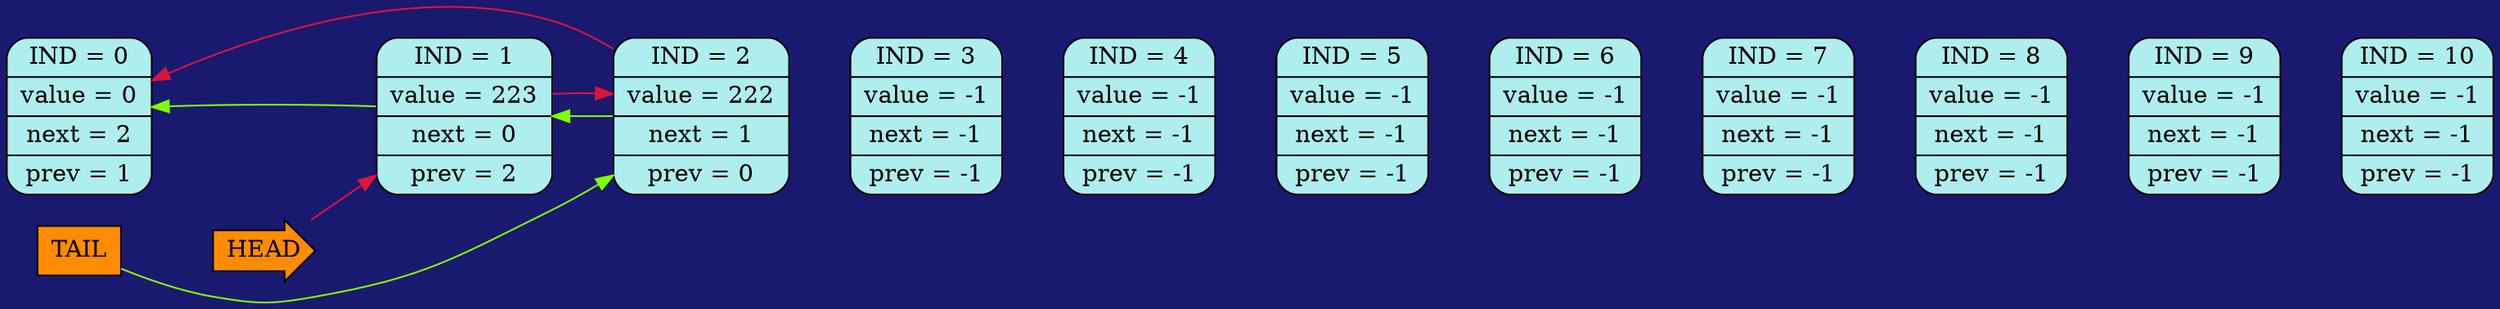 digraph
{
bgcolor="#191970";
rankdir = LR;
edge[style="invis", weight = 1000000];
IND_0[shape=Mrecord, label = "IND = 0 | value = 0 | next = 2 | prev = 1 ", style="filled",fillcolor="#AFEEEE"]
IND_1[shape=Mrecord, label = "IND = 1 | value = 223 | next = 0 | prev = 2 ", style="filled",fillcolor="#AFEEEE"]
IND_2[shape=Mrecord, label = "IND = 2 | value = 222 | next = 1 | prev = 0 ", style="filled",fillcolor="#AFEEEE"]
IND_3[shape=Mrecord, label = "IND = 3 | value = -1 | next = -1 | prev = -1 ", style="filled",fillcolor="#AFEEEE"]
IND_4[shape=Mrecord, label = "IND = 4 | value = -1 | next = -1 | prev = -1 ", style="filled",fillcolor="#AFEEEE"]
IND_5[shape=Mrecord, label = "IND = 5 | value = -1 | next = -1 | prev = -1 ", style="filled",fillcolor="#AFEEEE"]
IND_6[shape=Mrecord, label = "IND = 6 | value = -1 | next = -1 | prev = -1 ", style="filled",fillcolor="#AFEEEE"]
IND_7[shape=Mrecord, label = "IND = 7 | value = -1 | next = -1 | prev = -1 ", style="filled",fillcolor="#AFEEEE"]
IND_8[shape=Mrecord, label = "IND = 8 | value = -1 | next = -1 | prev = -1 ", style="filled",fillcolor="#AFEEEE"]
IND_9[shape=Mrecord, label = "IND = 9 | value = -1 | next = -1 | prev = -1 ", style="filled",fillcolor="#AFEEEE"]
IND_10[shape=Mrecord, label = "IND = 10 | value = -1 | next = -1 | prev = -1 ", style="filled",fillcolor="#AFEEEE"]
IND_0 -> IND_1
IND_1 -> IND_2
IND_2 -> IND_3
IND_3 -> IND_4
IND_4 -> IND_5
IND_5 -> IND_6
IND_6 -> IND_7
IND_7 -> IND_8
IND_8 -> IND_9
IND_9 -> IND_10
TAIL[shape="rectangle", width = 0.5, height = 0.4, style="filled", fillcolor="#FF8C00"];
HEAD[shape="rarrow", width = 0.5, height = 0.5, style="filled", fillcolor="#FF8C00"];
{ rank = same; TAIL; IND_0}
TAIL -> HEAD
edge[color="#7FFF00", weight = 1, style=""];
IND_1 -> IND_0;
IND_2 -> IND_1;
TAIL -> IND_2;
edge[color="#DC143C", weight = 1, style=""];
IND_1 -> IND_2;
IND_2 -> IND_0;
HEAD -> IND_1;
}
